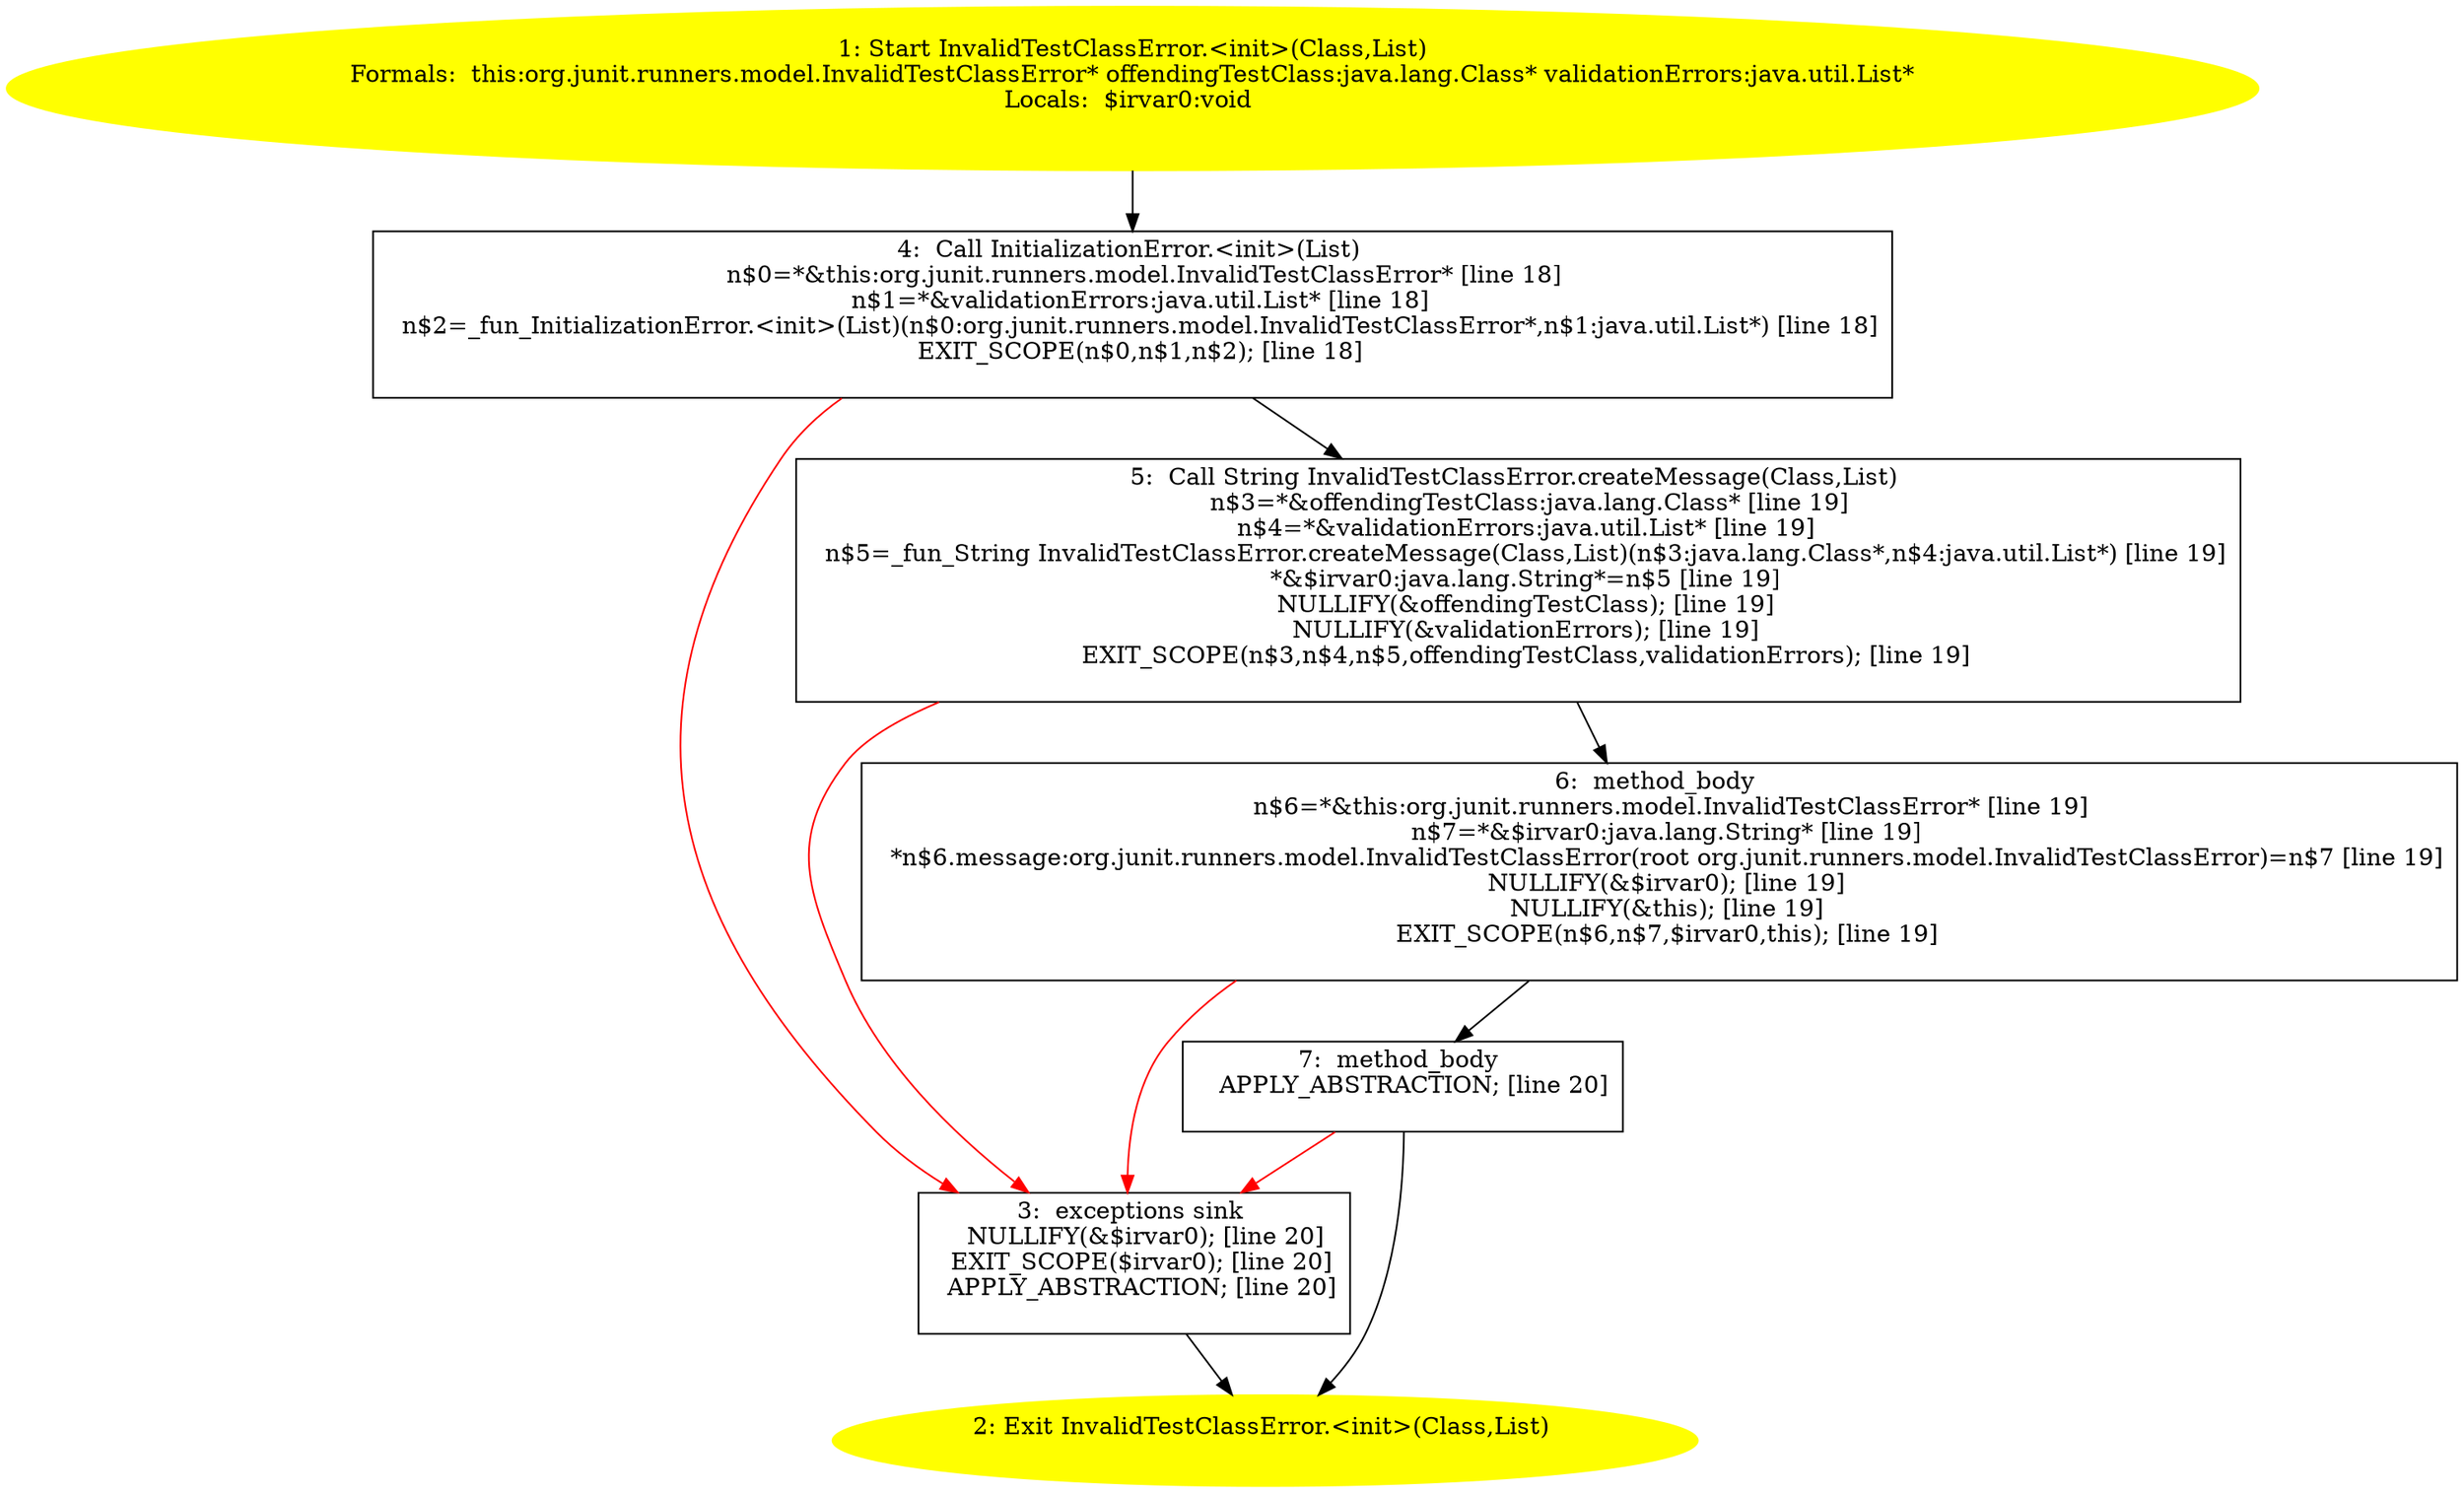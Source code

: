 /* @generated */
digraph cfg {
"org.junit.runners.model.InvalidTestClassError.<init>(java.lang.Class,java.util.List).9dfef83cbab7af51e7964ca8da010b89_1" [label="1: Start InvalidTestClassError.<init>(Class,List)\nFormals:  this:org.junit.runners.model.InvalidTestClassError* offendingTestClass:java.lang.Class* validationErrors:java.util.List*\nLocals:  $irvar0:void \n  " color=yellow style=filled]
	

	 "org.junit.runners.model.InvalidTestClassError.<init>(java.lang.Class,java.util.List).9dfef83cbab7af51e7964ca8da010b89_1" -> "org.junit.runners.model.InvalidTestClassError.<init>(java.lang.Class,java.util.List).9dfef83cbab7af51e7964ca8da010b89_4" ;
"org.junit.runners.model.InvalidTestClassError.<init>(java.lang.Class,java.util.List).9dfef83cbab7af51e7964ca8da010b89_2" [label="2: Exit InvalidTestClassError.<init>(Class,List) \n  " color=yellow style=filled]
	

"org.junit.runners.model.InvalidTestClassError.<init>(java.lang.Class,java.util.List).9dfef83cbab7af51e7964ca8da010b89_3" [label="3:  exceptions sink \n   NULLIFY(&$irvar0); [line 20]\n  EXIT_SCOPE($irvar0); [line 20]\n  APPLY_ABSTRACTION; [line 20]\n " shape="box"]
	

	 "org.junit.runners.model.InvalidTestClassError.<init>(java.lang.Class,java.util.List).9dfef83cbab7af51e7964ca8da010b89_3" -> "org.junit.runners.model.InvalidTestClassError.<init>(java.lang.Class,java.util.List).9dfef83cbab7af51e7964ca8da010b89_2" ;
"org.junit.runners.model.InvalidTestClassError.<init>(java.lang.Class,java.util.List).9dfef83cbab7af51e7964ca8da010b89_4" [label="4:  Call InitializationError.<init>(List) \n   n$0=*&this:org.junit.runners.model.InvalidTestClassError* [line 18]\n  n$1=*&validationErrors:java.util.List* [line 18]\n  n$2=_fun_InitializationError.<init>(List)(n$0:org.junit.runners.model.InvalidTestClassError*,n$1:java.util.List*) [line 18]\n  EXIT_SCOPE(n$0,n$1,n$2); [line 18]\n " shape="box"]
	

	 "org.junit.runners.model.InvalidTestClassError.<init>(java.lang.Class,java.util.List).9dfef83cbab7af51e7964ca8da010b89_4" -> "org.junit.runners.model.InvalidTestClassError.<init>(java.lang.Class,java.util.List).9dfef83cbab7af51e7964ca8da010b89_5" ;
	 "org.junit.runners.model.InvalidTestClassError.<init>(java.lang.Class,java.util.List).9dfef83cbab7af51e7964ca8da010b89_4" -> "org.junit.runners.model.InvalidTestClassError.<init>(java.lang.Class,java.util.List).9dfef83cbab7af51e7964ca8da010b89_3" [color="red" ];
"org.junit.runners.model.InvalidTestClassError.<init>(java.lang.Class,java.util.List).9dfef83cbab7af51e7964ca8da010b89_5" [label="5:  Call String InvalidTestClassError.createMessage(Class,List) \n   n$3=*&offendingTestClass:java.lang.Class* [line 19]\n  n$4=*&validationErrors:java.util.List* [line 19]\n  n$5=_fun_String InvalidTestClassError.createMessage(Class,List)(n$3:java.lang.Class*,n$4:java.util.List*) [line 19]\n  *&$irvar0:java.lang.String*=n$5 [line 19]\n  NULLIFY(&offendingTestClass); [line 19]\n  NULLIFY(&validationErrors); [line 19]\n  EXIT_SCOPE(n$3,n$4,n$5,offendingTestClass,validationErrors); [line 19]\n " shape="box"]
	

	 "org.junit.runners.model.InvalidTestClassError.<init>(java.lang.Class,java.util.List).9dfef83cbab7af51e7964ca8da010b89_5" -> "org.junit.runners.model.InvalidTestClassError.<init>(java.lang.Class,java.util.List).9dfef83cbab7af51e7964ca8da010b89_6" ;
	 "org.junit.runners.model.InvalidTestClassError.<init>(java.lang.Class,java.util.List).9dfef83cbab7af51e7964ca8da010b89_5" -> "org.junit.runners.model.InvalidTestClassError.<init>(java.lang.Class,java.util.List).9dfef83cbab7af51e7964ca8da010b89_3" [color="red" ];
"org.junit.runners.model.InvalidTestClassError.<init>(java.lang.Class,java.util.List).9dfef83cbab7af51e7964ca8da010b89_6" [label="6:  method_body \n   n$6=*&this:org.junit.runners.model.InvalidTestClassError* [line 19]\n  n$7=*&$irvar0:java.lang.String* [line 19]\n  *n$6.message:org.junit.runners.model.InvalidTestClassError(root org.junit.runners.model.InvalidTestClassError)=n$7 [line 19]\n  NULLIFY(&$irvar0); [line 19]\n  NULLIFY(&this); [line 19]\n  EXIT_SCOPE(n$6,n$7,$irvar0,this); [line 19]\n " shape="box"]
	

	 "org.junit.runners.model.InvalidTestClassError.<init>(java.lang.Class,java.util.List).9dfef83cbab7af51e7964ca8da010b89_6" -> "org.junit.runners.model.InvalidTestClassError.<init>(java.lang.Class,java.util.List).9dfef83cbab7af51e7964ca8da010b89_7" ;
	 "org.junit.runners.model.InvalidTestClassError.<init>(java.lang.Class,java.util.List).9dfef83cbab7af51e7964ca8da010b89_6" -> "org.junit.runners.model.InvalidTestClassError.<init>(java.lang.Class,java.util.List).9dfef83cbab7af51e7964ca8da010b89_3" [color="red" ];
"org.junit.runners.model.InvalidTestClassError.<init>(java.lang.Class,java.util.List).9dfef83cbab7af51e7964ca8da010b89_7" [label="7:  method_body \n   APPLY_ABSTRACTION; [line 20]\n " shape="box"]
	

	 "org.junit.runners.model.InvalidTestClassError.<init>(java.lang.Class,java.util.List).9dfef83cbab7af51e7964ca8da010b89_7" -> "org.junit.runners.model.InvalidTestClassError.<init>(java.lang.Class,java.util.List).9dfef83cbab7af51e7964ca8da010b89_2" ;
	 "org.junit.runners.model.InvalidTestClassError.<init>(java.lang.Class,java.util.List).9dfef83cbab7af51e7964ca8da010b89_7" -> "org.junit.runners.model.InvalidTestClassError.<init>(java.lang.Class,java.util.List).9dfef83cbab7af51e7964ca8da010b89_3" [color="red" ];
}
